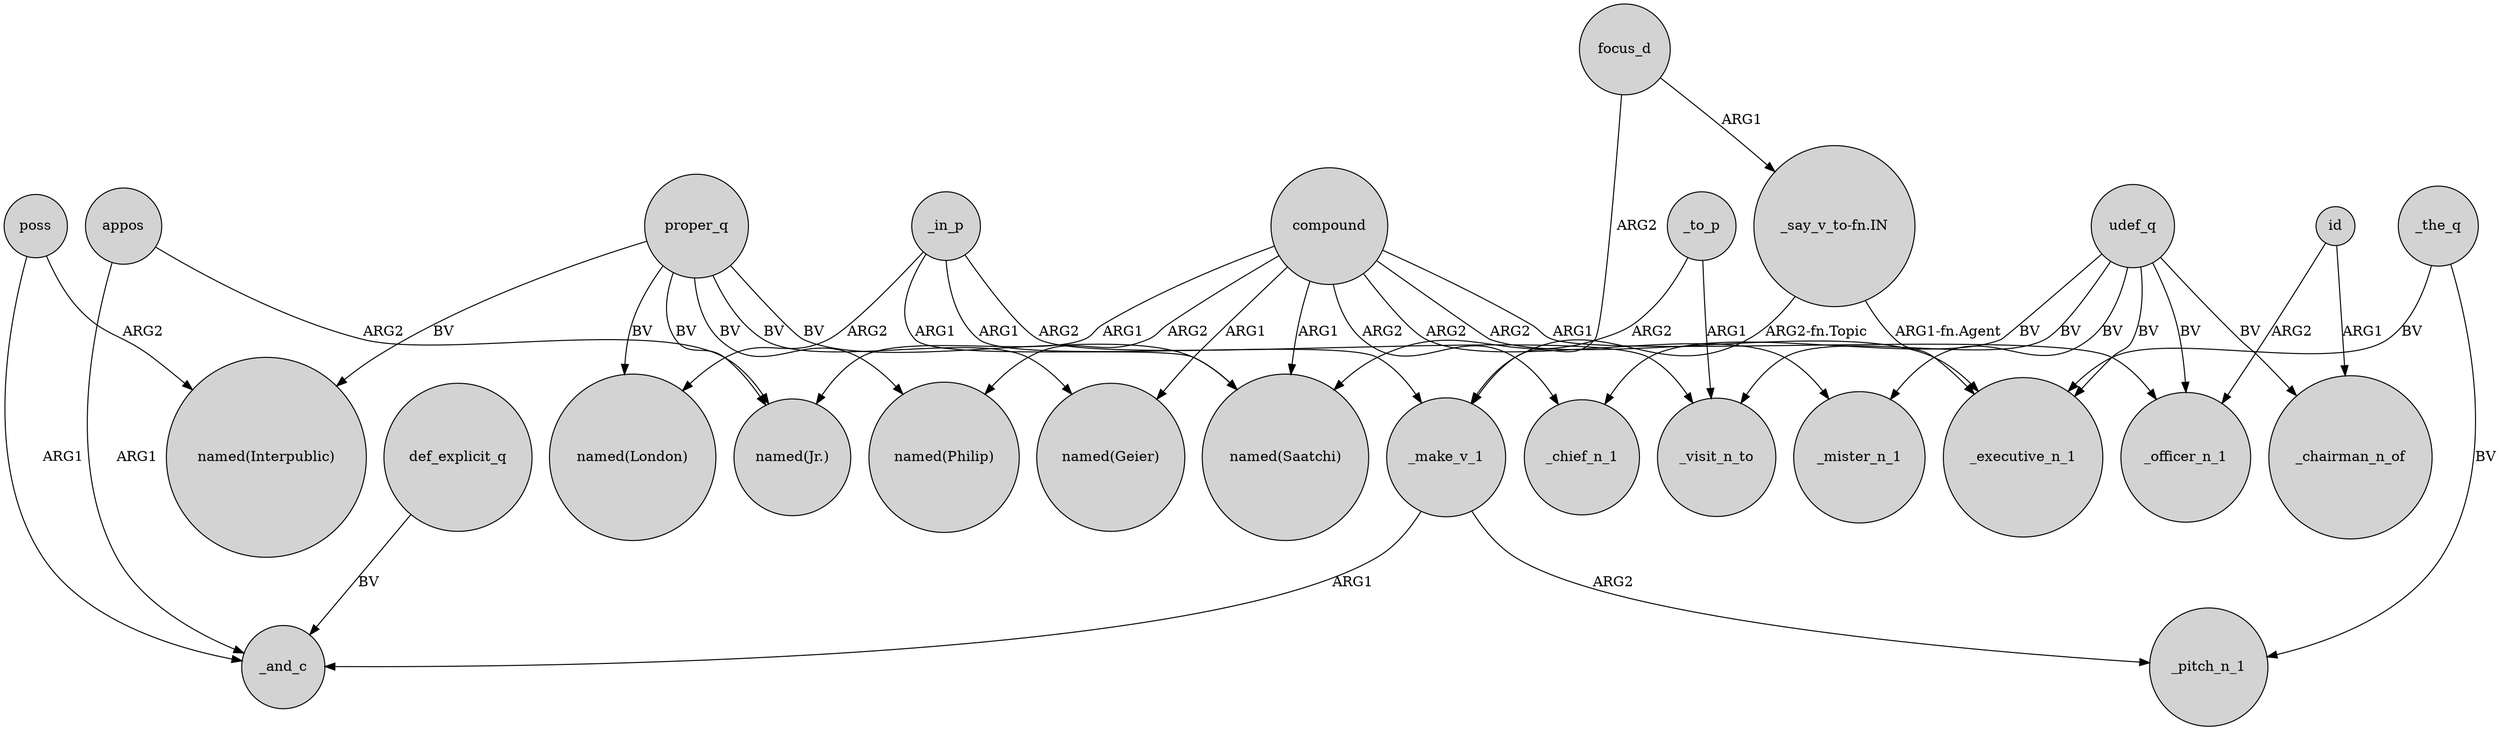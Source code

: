 digraph {
	node [shape=circle style=filled]
	appos -> "named(Jr.)" [label=ARG2]
	proper_q -> "named(Interpublic)" [label=BV]
	poss -> _and_c [label=ARG1]
	udef_q -> _executive_n_1 [label=BV]
	appos -> _and_c [label=ARG1]
	def_explicit_q -> _and_c [label=BV]
	_the_q -> _executive_n_1 [label=BV]
	_in_p -> "named(London)" [label=ARG2]
	_in_p -> _visit_n_to [label=ARG2]
	compound -> _mister_n_1 [label=ARG2]
	udef_q -> _mister_n_1 [label=BV]
	compound -> "named(Jr.)" [label=ARG1]
	compound -> "named(Philip)" [label=ARG2]
	proper_q -> "named(Philip)" [label=BV]
	udef_q -> _chairman_n_of [label=BV]
	compound -> _chief_n_1 [label=ARG2]
	_make_v_1 -> _pitch_n_1 [label=ARG2]
	compound -> _officer_n_1 [label=ARG1]
	_the_q -> _pitch_n_1 [label=BV]
	compound -> "named(Saatchi)" [label=ARG1]
	udef_q -> _visit_n_to [label=BV]
	proper_q -> "named(Geier)" [label=BV]
	poss -> "named(Interpublic)" [label=ARG2]
	proper_q -> "named(Jr.)" [label=BV]
	_to_p -> "named(Saatchi)" [label=ARG2]
	udef_q -> _chief_n_1 [label=BV]
	id -> _officer_n_1 [label=ARG2]
	compound -> "named(Geier)" [label=ARG1]
	"_say_v_to-fn.IN" -> _executive_n_1 [label="ARG1-fn.Agent"]
	"_say_v_to-fn.IN" -> _make_v_1 [label="ARG2-fn.Topic"]
	udef_q -> _officer_n_1 [label=BV]
	_in_p -> _make_v_1 [label=ARG1]
	proper_q -> "named(Saatchi)" [label=BV]
	proper_q -> "named(London)" [label=BV]
	_in_p -> "named(Saatchi)" [label=ARG1]
	_to_p -> _visit_n_to [label=ARG1]
	compound -> _executive_n_1 [label=ARG2]
	focus_d -> _make_v_1 [label=ARG2]
	id -> _chairman_n_of [label=ARG1]
	focus_d -> "_say_v_to-fn.IN" [label=ARG1]
	_make_v_1 -> _and_c [label=ARG1]
}
